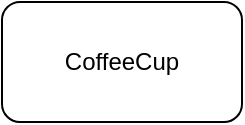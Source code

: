 <mxfile version="21.7.2" type="github">
  <diagram name="Page-1" id="713ZBYFqUzepsXUH86Or">
    <mxGraphModel dx="1100" dy="558" grid="1" gridSize="10" guides="1" tooltips="1" connect="1" arrows="1" fold="1" page="1" pageScale="1" pageWidth="850" pageHeight="1100" math="0" shadow="0">
      <root>
        <mxCell id="0" />
        <mxCell id="1" parent="0" />
        <mxCell id="HN_pQKmlxi85-G_UAT1V-1" value="CoffeeCup" style="rounded=1;whiteSpace=wrap;html=1;" vertex="1" parent="1">
          <mxGeometry x="80" y="60" width="120" height="60" as="geometry" />
        </mxCell>
      </root>
    </mxGraphModel>
  </diagram>
</mxfile>
